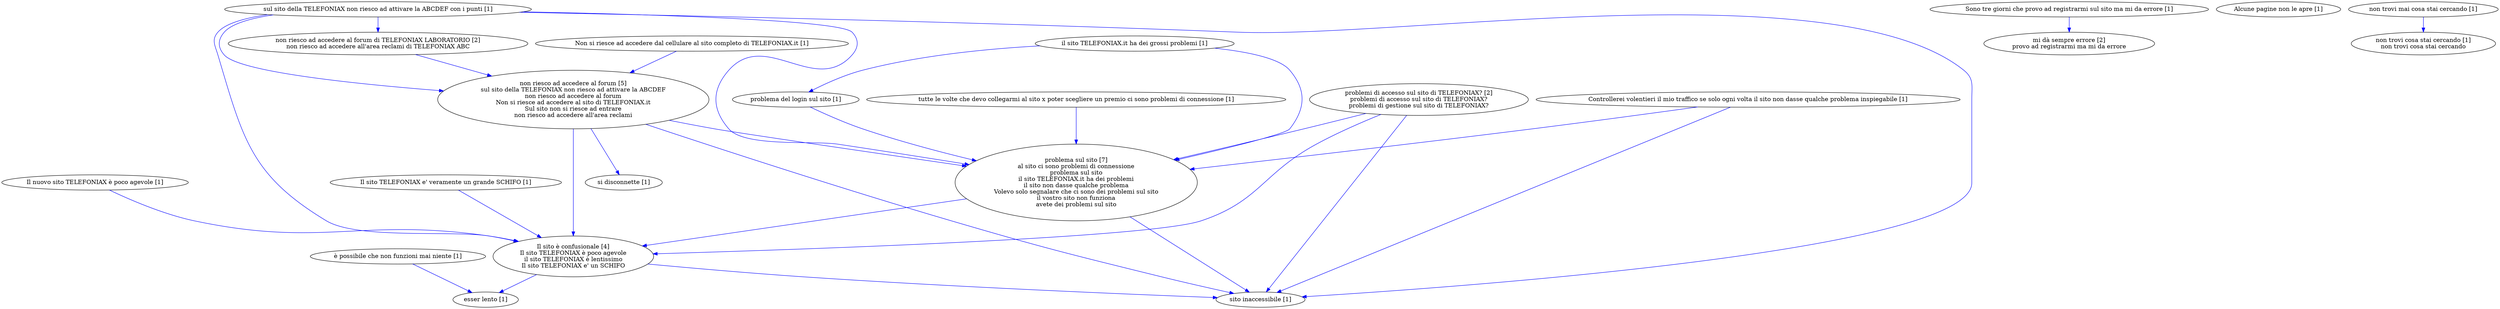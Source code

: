 digraph collapsedGraph {
"problemi di accesso sul sito di TELEFONIAX? [2]\nproblemi di accesso sul sito di TELEFONIAX?\nproblemi di gestione sul sito di TELEFONIAX?""Il sito è confusionale [4]\nIl sito TELEFONIAX è poco agevole\nil sito TELEFONIAX è lentissimo\nIl sito TELEFONIAX e' un SCHIFO""non riesco ad accedere al forum [5]\nsul sito della TELEFONIAX non riesco ad attivare la ABCDEF\nnon riesco ad accedere al forum\nNon si riesce ad accedere al sito di TELEFONIAX.it\nSul sito non si riesce ad entrare\nnon riesco ad accedere all'area reclami""mi dà sempre errore [2]\nprovo ad registrarmi ma mi da errore""problema sul sito [7]\nal sito ci sono problemi di connessione\nproblema sul sito\nil sito TELEFONIAX.it ha dei problemi\nil sito non dasse qualche problema\nVolevo solo segnalare che ci sono dei problemi sul sito\nil vostro sito non funziona\navete dei problemi sul sito""non riesco ad accedere al forum di TELEFONIAX LABORATORIO [2]\nnon riesco ad accedere all'area reclami di TELEFONIAX ABC""Alcune pagine non le apre [1]""Controllerei volentieri il mio traffico se solo ogni volta il sito non dasse qualche problema inspiegabile [1]""Il nuovo sito TELEFONIAX è poco agevole [1]""Il sito TELEFONIAX e' veramente un grande SCHIFO [1]""Non si riesce ad accedere dal cellulare al sito completo di TELEFONIAX.it [1]""Sono tre giorni che provo ad registrarmi sul sito ma mi da errore [1]""esser lento [1]""il sito TELEFONIAX.it ha dei grossi problemi [1]""non trovi cosa stai cercando [1]\nnon trovi cosa stai cercando""non trovi mai cosa stai cercando [1]""problema del login sul sito [1]""si disconnette [1]""sito inaccessibile [1]""sul sito della TELEFONIAX non riesco ad attivare la ABCDEF con i punti [1]""tutte le volte che devo collegarmi al sito x poter scegliere un premio ci sono problemi di connessione [1]""è possibile che non funzioni mai niente [1]""Controllerei volentieri il mio traffico se solo ogni volta il sito non dasse qualche problema inspiegabile [1]" -> "problema sul sito [7]\nal sito ci sono problemi di connessione\nproblema sul sito\nil sito TELEFONIAX.it ha dei problemi\nil sito non dasse qualche problema\nVolevo solo segnalare che ci sono dei problemi sul sito\nil vostro sito non funziona\navete dei problemi sul sito" [color=blue]
"Il nuovo sito TELEFONIAX è poco agevole [1]" -> "Il sito è confusionale [4]\nIl sito TELEFONIAX è poco agevole\nil sito TELEFONIAX è lentissimo\nIl sito TELEFONIAX e' un SCHIFO" [color=blue]
"Il sito TELEFONIAX e' veramente un grande SCHIFO [1]" -> "Il sito è confusionale [4]\nIl sito TELEFONIAX è poco agevole\nil sito TELEFONIAX è lentissimo\nIl sito TELEFONIAX e' un SCHIFO" [color=blue]
"Non si riesce ad accedere dal cellulare al sito completo di TELEFONIAX.it [1]" -> "non riesco ad accedere al forum [5]\nsul sito della TELEFONIAX non riesco ad attivare la ABCDEF\nnon riesco ad accedere al forum\nNon si riesce ad accedere al sito di TELEFONIAX.it\nSul sito non si riesce ad entrare\nnon riesco ad accedere all'area reclami" [color=blue]
"non riesco ad accedere al forum [5]\nsul sito della TELEFONIAX non riesco ad attivare la ABCDEF\nnon riesco ad accedere al forum\nNon si riesce ad accedere al sito di TELEFONIAX.it\nSul sito non si riesce ad entrare\nnon riesco ad accedere all'area reclami" -> "problema sul sito [7]\nal sito ci sono problemi di connessione\nproblema sul sito\nil sito TELEFONIAX.it ha dei problemi\nil sito non dasse qualche problema\nVolevo solo segnalare che ci sono dei problemi sul sito\nil vostro sito non funziona\navete dei problemi sul sito" [color=blue]
"Il sito è confusionale [4]\nIl sito TELEFONIAX è poco agevole\nil sito TELEFONIAX è lentissimo\nIl sito TELEFONIAX e' un SCHIFO" -> "esser lento [1]" [color=blue]
"problema sul sito [7]\nal sito ci sono problemi di connessione\nproblema sul sito\nil sito TELEFONIAX.it ha dei problemi\nil sito non dasse qualche problema\nVolevo solo segnalare che ci sono dei problemi sul sito\nil vostro sito non funziona\navete dei problemi sul sito" -> "Il sito è confusionale [4]\nIl sito TELEFONIAX è poco agevole\nil sito TELEFONIAX è lentissimo\nIl sito TELEFONIAX e' un SCHIFO" [color=blue]
"il sito TELEFONIAX.it ha dei grossi problemi [1]" -> "problema sul sito [7]\nal sito ci sono problemi di connessione\nproblema sul sito\nil sito TELEFONIAX.it ha dei problemi\nil sito non dasse qualche problema\nVolevo solo segnalare che ci sono dei problemi sul sito\nil vostro sito non funziona\navete dei problemi sul sito" [color=blue]
"Sono tre giorni che provo ad registrarmi sul sito ma mi da errore [1]" -> "mi dà sempre errore [2]\nprovo ad registrarmi ma mi da errore" [color=blue]
"non riesco ad accedere al forum di TELEFONIAX LABORATORIO [2]\nnon riesco ad accedere all'area reclami di TELEFONIAX ABC" -> "non riesco ad accedere al forum [5]\nsul sito della TELEFONIAX non riesco ad attivare la ABCDEF\nnon riesco ad accedere al forum\nNon si riesce ad accedere al sito di TELEFONIAX.it\nSul sito non si riesce ad entrare\nnon riesco ad accedere all'area reclami" [color=blue]
"non trovi mai cosa stai cercando [1]" -> "non trovi cosa stai cercando [1]\nnon trovi cosa stai cercando" [color=blue]
"problema del login sul sito [1]" -> "problema sul sito [7]\nal sito ci sono problemi di connessione\nproblema sul sito\nil sito TELEFONIAX.it ha dei problemi\nil sito non dasse qualche problema\nVolevo solo segnalare che ci sono dei problemi sul sito\nil vostro sito non funziona\navete dei problemi sul sito" [color=blue]
"il sito TELEFONIAX.it ha dei grossi problemi [1]" -> "problema del login sul sito [1]" [color=blue]
"problemi di accesso sul sito di TELEFONIAX? [2]\nproblemi di accesso sul sito di TELEFONIAX?\nproblemi di gestione sul sito di TELEFONIAX?" -> "problema sul sito [7]\nal sito ci sono problemi di connessione\nproblema sul sito\nil sito TELEFONIAX.it ha dei problemi\nil sito non dasse qualche problema\nVolevo solo segnalare che ci sono dei problemi sul sito\nil vostro sito non funziona\navete dei problemi sul sito" [color=blue]
"problemi di accesso sul sito di TELEFONIAX? [2]\nproblemi di accesso sul sito di TELEFONIAX?\nproblemi di gestione sul sito di TELEFONIAX?" -> "Il sito è confusionale [4]\nIl sito TELEFONIAX è poco agevole\nil sito TELEFONIAX è lentissimo\nIl sito TELEFONIAX e' un SCHIFO" [color=blue]
"non riesco ad accedere al forum [5]\nsul sito della TELEFONIAX non riesco ad attivare la ABCDEF\nnon riesco ad accedere al forum\nNon si riesce ad accedere al sito di TELEFONIAX.it\nSul sito non si riesce ad entrare\nnon riesco ad accedere all'area reclami" -> "si disconnette [1]" [color=blue]
"problema sul sito [7]\nal sito ci sono problemi di connessione\nproblema sul sito\nil sito TELEFONIAX.it ha dei problemi\nil sito non dasse qualche problema\nVolevo solo segnalare che ci sono dei problemi sul sito\nil vostro sito non funziona\navete dei problemi sul sito" -> "sito inaccessibile [1]" [color=blue]
"Il sito è confusionale [4]\nIl sito TELEFONIAX è poco agevole\nil sito TELEFONIAX è lentissimo\nIl sito TELEFONIAX e' un SCHIFO" -> "sito inaccessibile [1]" [color=blue]
"problemi di accesso sul sito di TELEFONIAX? [2]\nproblemi di accesso sul sito di TELEFONIAX?\nproblemi di gestione sul sito di TELEFONIAX?" -> "sito inaccessibile [1]" [color=blue]
"non riesco ad accedere al forum [5]\nsul sito della TELEFONIAX non riesco ad attivare la ABCDEF\nnon riesco ad accedere al forum\nNon si riesce ad accedere al sito di TELEFONIAX.it\nSul sito non si riesce ad entrare\nnon riesco ad accedere all'area reclami" -> "sito inaccessibile [1]" [color=blue]
"Controllerei volentieri il mio traffico se solo ogni volta il sito non dasse qualche problema inspiegabile [1]" -> "sito inaccessibile [1]" [color=blue]
"sul sito della TELEFONIAX non riesco ad attivare la ABCDEF con i punti [1]" -> "non riesco ad accedere al forum di TELEFONIAX LABORATORIO [2]\nnon riesco ad accedere all'area reclami di TELEFONIAX ABC" [color=blue]
"non riesco ad accedere al forum [5]\nsul sito della TELEFONIAX non riesco ad attivare la ABCDEF\nnon riesco ad accedere al forum\nNon si riesce ad accedere al sito di TELEFONIAX.it\nSul sito non si riesce ad entrare\nnon riesco ad accedere all'area reclami" -> "Il sito è confusionale [4]\nIl sito TELEFONIAX è poco agevole\nil sito TELEFONIAX è lentissimo\nIl sito TELEFONIAX e' un SCHIFO" [color=blue]
"sul sito della TELEFONIAX non riesco ad attivare la ABCDEF con i punti [1]" -> "sito inaccessibile [1]" [color=blue]
"sul sito della TELEFONIAX non riesco ad attivare la ABCDEF con i punti [1]" -> "non riesco ad accedere al forum [5]\nsul sito della TELEFONIAX non riesco ad attivare la ABCDEF\nnon riesco ad accedere al forum\nNon si riesce ad accedere al sito di TELEFONIAX.it\nSul sito non si riesce ad entrare\nnon riesco ad accedere all'area reclami" [color=blue]
"sul sito della TELEFONIAX non riesco ad attivare la ABCDEF con i punti [1]" -> "problema sul sito [7]\nal sito ci sono problemi di connessione\nproblema sul sito\nil sito TELEFONIAX.it ha dei problemi\nil sito non dasse qualche problema\nVolevo solo segnalare che ci sono dei problemi sul sito\nil vostro sito non funziona\navete dei problemi sul sito" [color=blue]
"sul sito della TELEFONIAX non riesco ad attivare la ABCDEF con i punti [1]" -> "Il sito è confusionale [4]\nIl sito TELEFONIAX è poco agevole\nil sito TELEFONIAX è lentissimo\nIl sito TELEFONIAX e' un SCHIFO" [color=blue]
"tutte le volte che devo collegarmi al sito x poter scegliere un premio ci sono problemi di connessione [1]" -> "problema sul sito [7]\nal sito ci sono problemi di connessione\nproblema sul sito\nil sito TELEFONIAX.it ha dei problemi\nil sito non dasse qualche problema\nVolevo solo segnalare che ci sono dei problemi sul sito\nil vostro sito non funziona\navete dei problemi sul sito" [color=blue]
"è possibile che non funzioni mai niente [1]" -> "esser lento [1]" [color=blue]
}